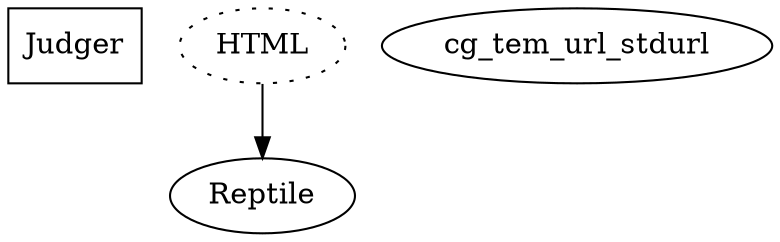 digraph Reptile{
    Judger[shape=box] 
    HTML[style=dotted] 
    HTML -> Reptile
    cg_tem_url_stdurl

    

} 
